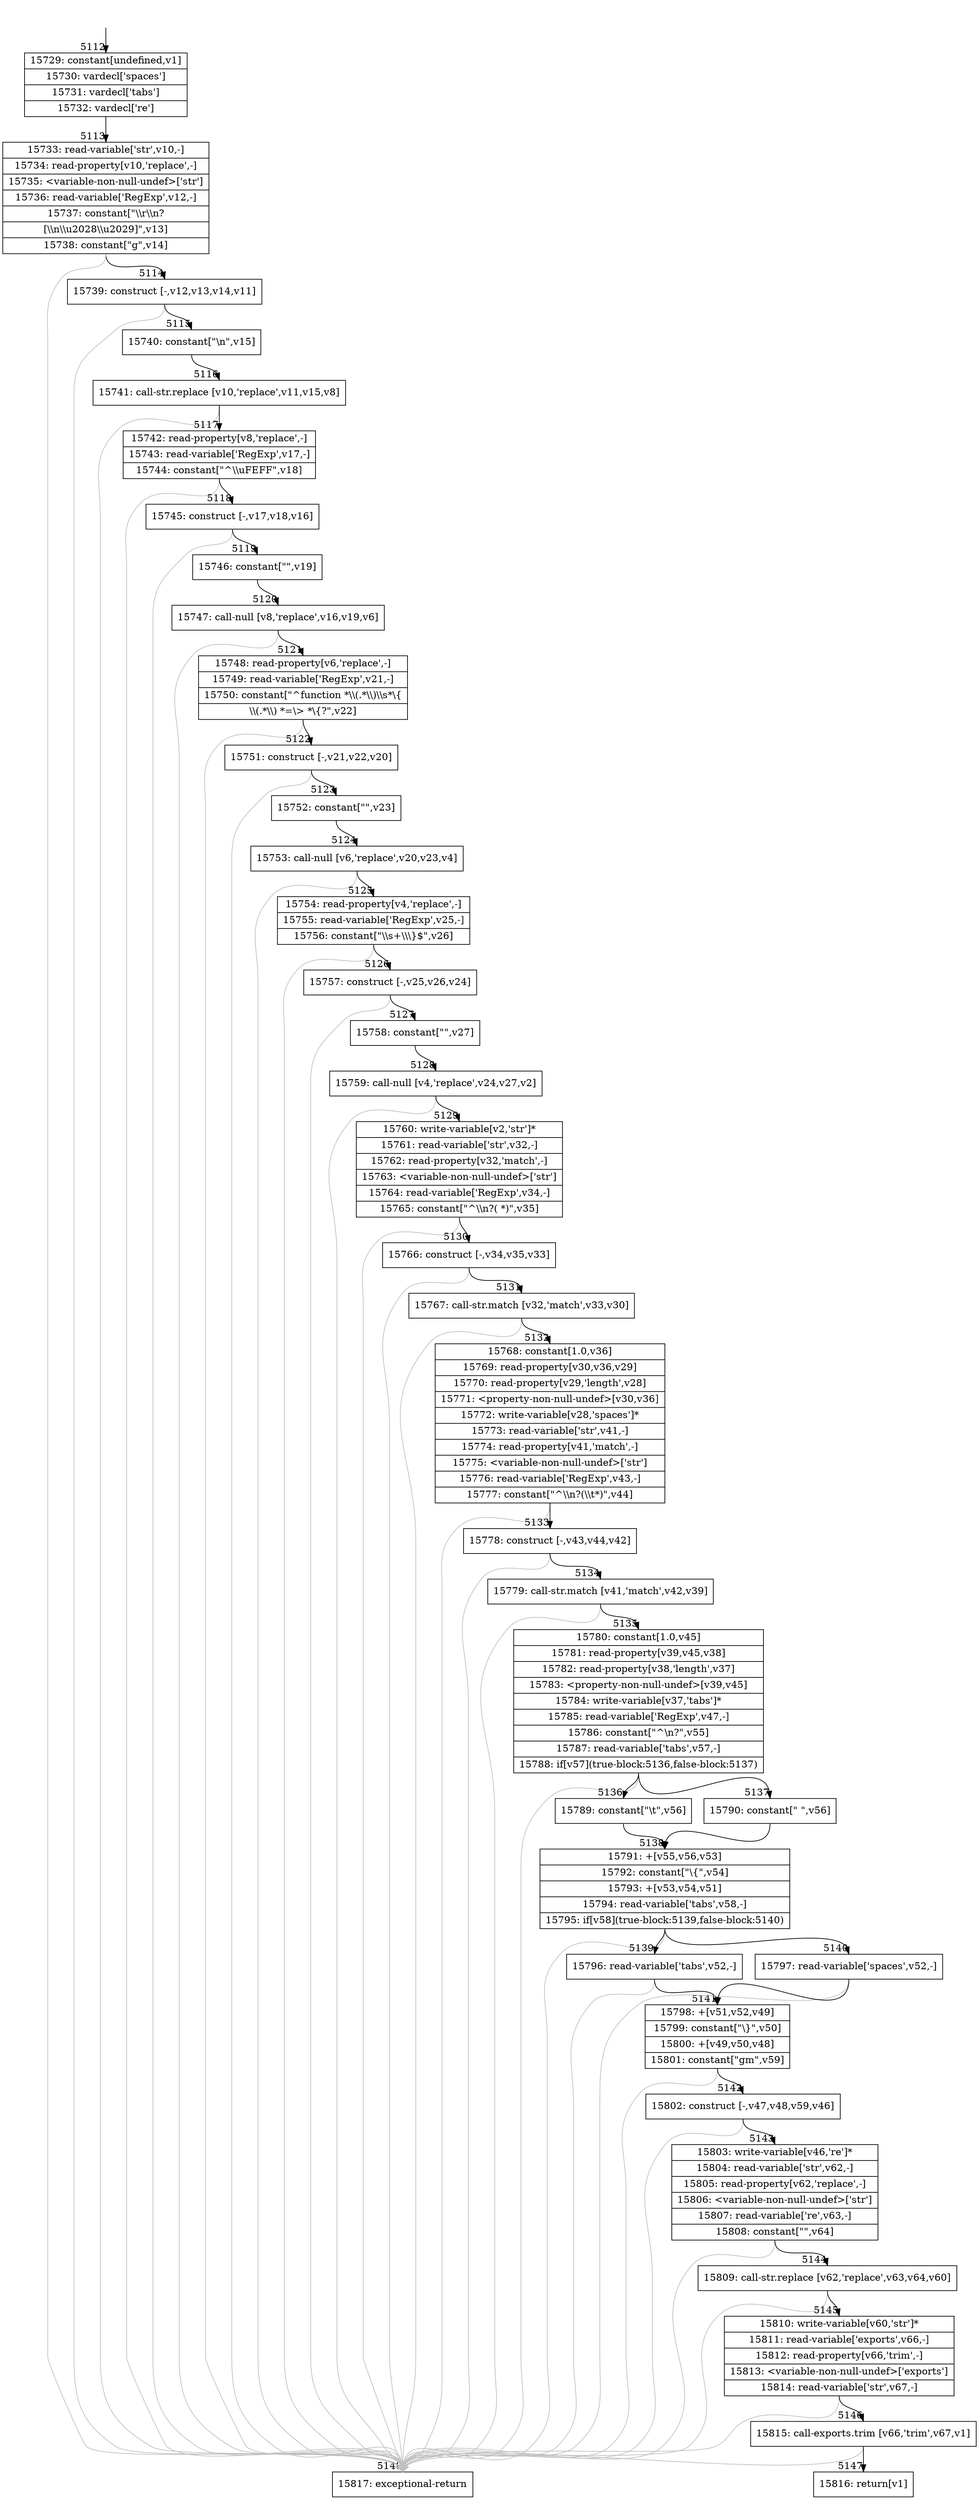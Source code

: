 digraph {
rankdir="TD"
BB_entry453[shape=none,label=""];
BB_entry453 -> BB5112 [tailport=s, headport=n, headlabel="    5112"]
BB5112 [shape=record label="{15729: constant[undefined,v1]|15730: vardecl['spaces']|15731: vardecl['tabs']|15732: vardecl['re']}" ] 
BB5112 -> BB5113 [tailport=s, headport=n, headlabel="      5113"]
BB5113 [shape=record label="{15733: read-variable['str',v10,-]|15734: read-property[v10,'replace',-]|15735: \<variable-non-null-undef\>['str']|15736: read-variable['RegExp',v12,-]|15737: constant[\"\\\\r\\\\n?|[\\\\n\\\\u2028\\\\u2029]\",v13]|15738: constant[\"g\",v14]}" ] 
BB5113 -> BB5114 [tailport=s, headport=n, headlabel="      5114"]
BB5113 -> BB5148 [tailport=s, headport=n, color=gray, headlabel="      5148"]
BB5114 [shape=record label="{15739: construct [-,v12,v13,v14,v11]}" ] 
BB5114 -> BB5115 [tailport=s, headport=n, headlabel="      5115"]
BB5114 -> BB5148 [tailport=s, headport=n, color=gray]
BB5115 [shape=record label="{15740: constant[\"\\n\",v15]}" ] 
BB5115 -> BB5116 [tailport=s, headport=n, headlabel="      5116"]
BB5116 [shape=record label="{15741: call-str.replace [v10,'replace',v11,v15,v8]}" ] 
BB5116 -> BB5117 [tailport=s, headport=n, headlabel="      5117"]
BB5116 -> BB5148 [tailport=s, headport=n, color=gray]
BB5117 [shape=record label="{15742: read-property[v8,'replace',-]|15743: read-variable['RegExp',v17,-]|15744: constant[\"^\\\\uFEFF\",v18]}" ] 
BB5117 -> BB5118 [tailport=s, headport=n, headlabel="      5118"]
BB5117 -> BB5148 [tailport=s, headport=n, color=gray]
BB5118 [shape=record label="{15745: construct [-,v17,v18,v16]}" ] 
BB5118 -> BB5119 [tailport=s, headport=n, headlabel="      5119"]
BB5118 -> BB5148 [tailport=s, headport=n, color=gray]
BB5119 [shape=record label="{15746: constant[\"\",v19]}" ] 
BB5119 -> BB5120 [tailport=s, headport=n, headlabel="      5120"]
BB5120 [shape=record label="{15747: call-null [v8,'replace',v16,v19,v6]}" ] 
BB5120 -> BB5121 [tailport=s, headport=n, headlabel="      5121"]
BB5120 -> BB5148 [tailport=s, headport=n, color=gray]
BB5121 [shape=record label="{15748: read-property[v6,'replace',-]|15749: read-variable['RegExp',v21,-]|15750: constant[\"^function *\\\\(.*\\\\)\\\\s*\\\{|\\\\(.*\\\\) *=\\\> *\\\{?\",v22]}" ] 
BB5121 -> BB5122 [tailport=s, headport=n, headlabel="      5122"]
BB5121 -> BB5148 [tailport=s, headport=n, color=gray]
BB5122 [shape=record label="{15751: construct [-,v21,v22,v20]}" ] 
BB5122 -> BB5123 [tailport=s, headport=n, headlabel="      5123"]
BB5122 -> BB5148 [tailport=s, headport=n, color=gray]
BB5123 [shape=record label="{15752: constant[\"\",v23]}" ] 
BB5123 -> BB5124 [tailport=s, headport=n, headlabel="      5124"]
BB5124 [shape=record label="{15753: call-null [v6,'replace',v20,v23,v4]}" ] 
BB5124 -> BB5125 [tailport=s, headport=n, headlabel="      5125"]
BB5124 -> BB5148 [tailport=s, headport=n, color=gray]
BB5125 [shape=record label="{15754: read-property[v4,'replace',-]|15755: read-variable['RegExp',v25,-]|15756: constant[\"\\\\s+\\\\\\\}$\",v26]}" ] 
BB5125 -> BB5126 [tailport=s, headport=n, headlabel="      5126"]
BB5125 -> BB5148 [tailport=s, headport=n, color=gray]
BB5126 [shape=record label="{15757: construct [-,v25,v26,v24]}" ] 
BB5126 -> BB5127 [tailport=s, headport=n, headlabel="      5127"]
BB5126 -> BB5148 [tailport=s, headport=n, color=gray]
BB5127 [shape=record label="{15758: constant[\"\",v27]}" ] 
BB5127 -> BB5128 [tailport=s, headport=n, headlabel="      5128"]
BB5128 [shape=record label="{15759: call-null [v4,'replace',v24,v27,v2]}" ] 
BB5128 -> BB5129 [tailport=s, headport=n, headlabel="      5129"]
BB5128 -> BB5148 [tailport=s, headport=n, color=gray]
BB5129 [shape=record label="{15760: write-variable[v2,'str']*|15761: read-variable['str',v32,-]|15762: read-property[v32,'match',-]|15763: \<variable-non-null-undef\>['str']|15764: read-variable['RegExp',v34,-]|15765: constant[\"^\\\\n?( *)\",v35]}" ] 
BB5129 -> BB5130 [tailport=s, headport=n, headlabel="      5130"]
BB5129 -> BB5148 [tailport=s, headport=n, color=gray]
BB5130 [shape=record label="{15766: construct [-,v34,v35,v33]}" ] 
BB5130 -> BB5131 [tailport=s, headport=n, headlabel="      5131"]
BB5130 -> BB5148 [tailport=s, headport=n, color=gray]
BB5131 [shape=record label="{15767: call-str.match [v32,'match',v33,v30]}" ] 
BB5131 -> BB5132 [tailport=s, headport=n, headlabel="      5132"]
BB5131 -> BB5148 [tailport=s, headport=n, color=gray]
BB5132 [shape=record label="{15768: constant[1.0,v36]|15769: read-property[v30,v36,v29]|15770: read-property[v29,'length',v28]|15771: \<property-non-null-undef\>[v30,v36]|15772: write-variable[v28,'spaces']*|15773: read-variable['str',v41,-]|15774: read-property[v41,'match',-]|15775: \<variable-non-null-undef\>['str']|15776: read-variable['RegExp',v43,-]|15777: constant[\"^\\\\n?(\\\\t*)\",v44]}" ] 
BB5132 -> BB5133 [tailport=s, headport=n, headlabel="      5133"]
BB5132 -> BB5148 [tailport=s, headport=n, color=gray]
BB5133 [shape=record label="{15778: construct [-,v43,v44,v42]}" ] 
BB5133 -> BB5134 [tailport=s, headport=n, headlabel="      5134"]
BB5133 -> BB5148 [tailport=s, headport=n, color=gray]
BB5134 [shape=record label="{15779: call-str.match [v41,'match',v42,v39]}" ] 
BB5134 -> BB5135 [tailport=s, headport=n, headlabel="      5135"]
BB5134 -> BB5148 [tailport=s, headport=n, color=gray]
BB5135 [shape=record label="{15780: constant[1.0,v45]|15781: read-property[v39,v45,v38]|15782: read-property[v38,'length',v37]|15783: \<property-non-null-undef\>[v39,v45]|15784: write-variable[v37,'tabs']*|15785: read-variable['RegExp',v47,-]|15786: constant[\"^\\n?\",v55]|15787: read-variable['tabs',v57,-]|15788: if[v57](true-block:5136,false-block:5137)}" ] 
BB5135 -> BB5136 [tailport=s, headport=n, headlabel="      5136"]
BB5135 -> BB5137 [tailport=s, headport=n, headlabel="      5137"]
BB5135 -> BB5148 [tailport=s, headport=n, color=gray]
BB5136 [shape=record label="{15789: constant[\"\\t\",v56]}" ] 
BB5136 -> BB5138 [tailport=s, headport=n, headlabel="      5138"]
BB5137 [shape=record label="{15790: constant[\" \",v56]}" ] 
BB5137 -> BB5138 [tailport=s, headport=n]
BB5138 [shape=record label="{15791: +[v55,v56,v53]|15792: constant[\"\\\{\",v54]|15793: +[v53,v54,v51]|15794: read-variable['tabs',v58,-]|15795: if[v58](true-block:5139,false-block:5140)}" ] 
BB5138 -> BB5139 [tailport=s, headport=n, headlabel="      5139"]
BB5138 -> BB5140 [tailport=s, headport=n, headlabel="      5140"]
BB5138 -> BB5148 [tailport=s, headport=n, color=gray]
BB5139 [shape=record label="{15796: read-variable['tabs',v52,-]}" ] 
BB5139 -> BB5141 [tailport=s, headport=n, headlabel="      5141"]
BB5139 -> BB5148 [tailport=s, headport=n, color=gray]
BB5140 [shape=record label="{15797: read-variable['spaces',v52,-]}" ] 
BB5140 -> BB5141 [tailport=s, headport=n]
BB5140 -> BB5148 [tailport=s, headport=n, color=gray]
BB5141 [shape=record label="{15798: +[v51,v52,v49]|15799: constant[\"\\\}\",v50]|15800: +[v49,v50,v48]|15801: constant[\"gm\",v59]}" ] 
BB5141 -> BB5142 [tailport=s, headport=n, headlabel="      5142"]
BB5141 -> BB5148 [tailport=s, headport=n, color=gray]
BB5142 [shape=record label="{15802: construct [-,v47,v48,v59,v46]}" ] 
BB5142 -> BB5143 [tailport=s, headport=n, headlabel="      5143"]
BB5142 -> BB5148 [tailport=s, headport=n, color=gray]
BB5143 [shape=record label="{15803: write-variable[v46,'re']*|15804: read-variable['str',v62,-]|15805: read-property[v62,'replace',-]|15806: \<variable-non-null-undef\>['str']|15807: read-variable['re',v63,-]|15808: constant[\"\",v64]}" ] 
BB5143 -> BB5144 [tailport=s, headport=n, headlabel="      5144"]
BB5143 -> BB5148 [tailport=s, headport=n, color=gray]
BB5144 [shape=record label="{15809: call-str.replace [v62,'replace',v63,v64,v60]}" ] 
BB5144 -> BB5145 [tailport=s, headport=n, headlabel="      5145"]
BB5144 -> BB5148 [tailport=s, headport=n, color=gray]
BB5145 [shape=record label="{15810: write-variable[v60,'str']*|15811: read-variable['exports',v66,-]|15812: read-property[v66,'trim',-]|15813: \<variable-non-null-undef\>['exports']|15814: read-variable['str',v67,-]}" ] 
BB5145 -> BB5146 [tailport=s, headport=n, headlabel="      5146"]
BB5145 -> BB5148 [tailport=s, headport=n, color=gray]
BB5146 [shape=record label="{15815: call-exports.trim [v66,'trim',v67,v1]}" ] 
BB5146 -> BB5147 [tailport=s, headport=n, headlabel="      5147"]
BB5146 -> BB5148 [tailport=s, headport=n, color=gray]
BB5147 [shape=record label="{15816: return[v1]}" ] 
BB5148 [shape=record label="{15817: exceptional-return}" ] 
//#$~ 5955
}

